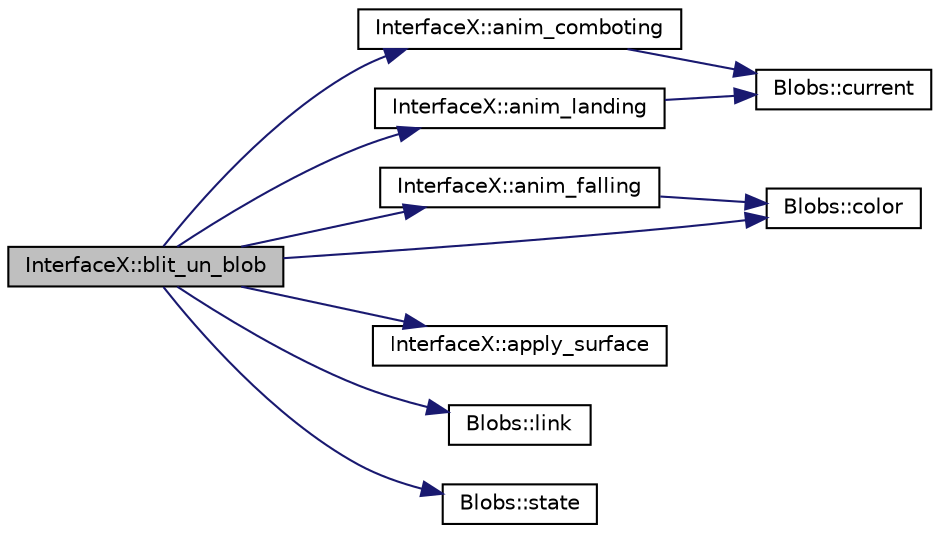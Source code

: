 digraph G
{
  bgcolor="transparent";
  edge [fontname="Helvetica",fontsize="10",labelfontname="Helvetica",labelfontsize="10"];
  node [fontname="Helvetica",fontsize="10",shape=record];
  rankdir=LR;
  Node1 [label="InterfaceX::blit_un_blob",height=0.2,width=0.4,color="black", fillcolor="grey75", style="filled" fontcolor="black"];
  Node1 -> Node2 [color="midnightblue",fontsize="10",style="solid"];
  Node2 [label="InterfaceX::anim_comboting",height=0.2,width=0.4,color="black",URL="$a00011.html#a9560986497eadbcec1245b55837b05c4"];
  Node2 -> Node3 [color="midnightblue",fontsize="10",style="solid"];
  Node3 [label="Blobs::current",height=0.2,width=0.4,color="black",URL="$a00002.html#acd75c66074b658c0801c0722a1cf668c"];
  Node1 -> Node4 [color="midnightblue",fontsize="10",style="solid"];
  Node4 [label="InterfaceX::anim_falling",height=0.2,width=0.4,color="black",URL="$a00011.html#a9e3b255d376a942c02473defaf58c0d9"];
  Node4 -> Node5 [color="midnightblue",fontsize="10",style="solid"];
  Node5 [label="Blobs::color",height=0.2,width=0.4,color="black",URL="$a00002.html#a0c301f42dbf74a239f6e94f396eb33d9"];
  Node1 -> Node6 [color="midnightblue",fontsize="10",style="solid"];
  Node6 [label="InterfaceX::anim_landing",height=0.2,width=0.4,color="black",URL="$a00011.html#ae177a43e82f45e6610d86baf7460da22"];
  Node6 -> Node3 [color="midnightblue",fontsize="10",style="solid"];
  Node1 -> Node7 [color="midnightblue",fontsize="10",style="solid"];
  Node7 [label="InterfaceX::apply_surface",height=0.2,width=0.4,color="black",URL="$a00011.html#a7b7e5b7ff85bbcaf82c5bc75d481118d"];
  Node1 -> Node5 [color="midnightblue",fontsize="10",style="solid"];
  Node1 -> Node8 [color="midnightblue",fontsize="10",style="solid"];
  Node8 [label="Blobs::link",height=0.2,width=0.4,color="black",URL="$a00002.html#a66f8b006e5b94590fa9897734884615c"];
  Node1 -> Node9 [color="midnightblue",fontsize="10",style="solid"];
  Node9 [label="Blobs::state",height=0.2,width=0.4,color="black",URL="$a00002.html#aee05e24d1502a39838c0c2457973ed92"];
}
